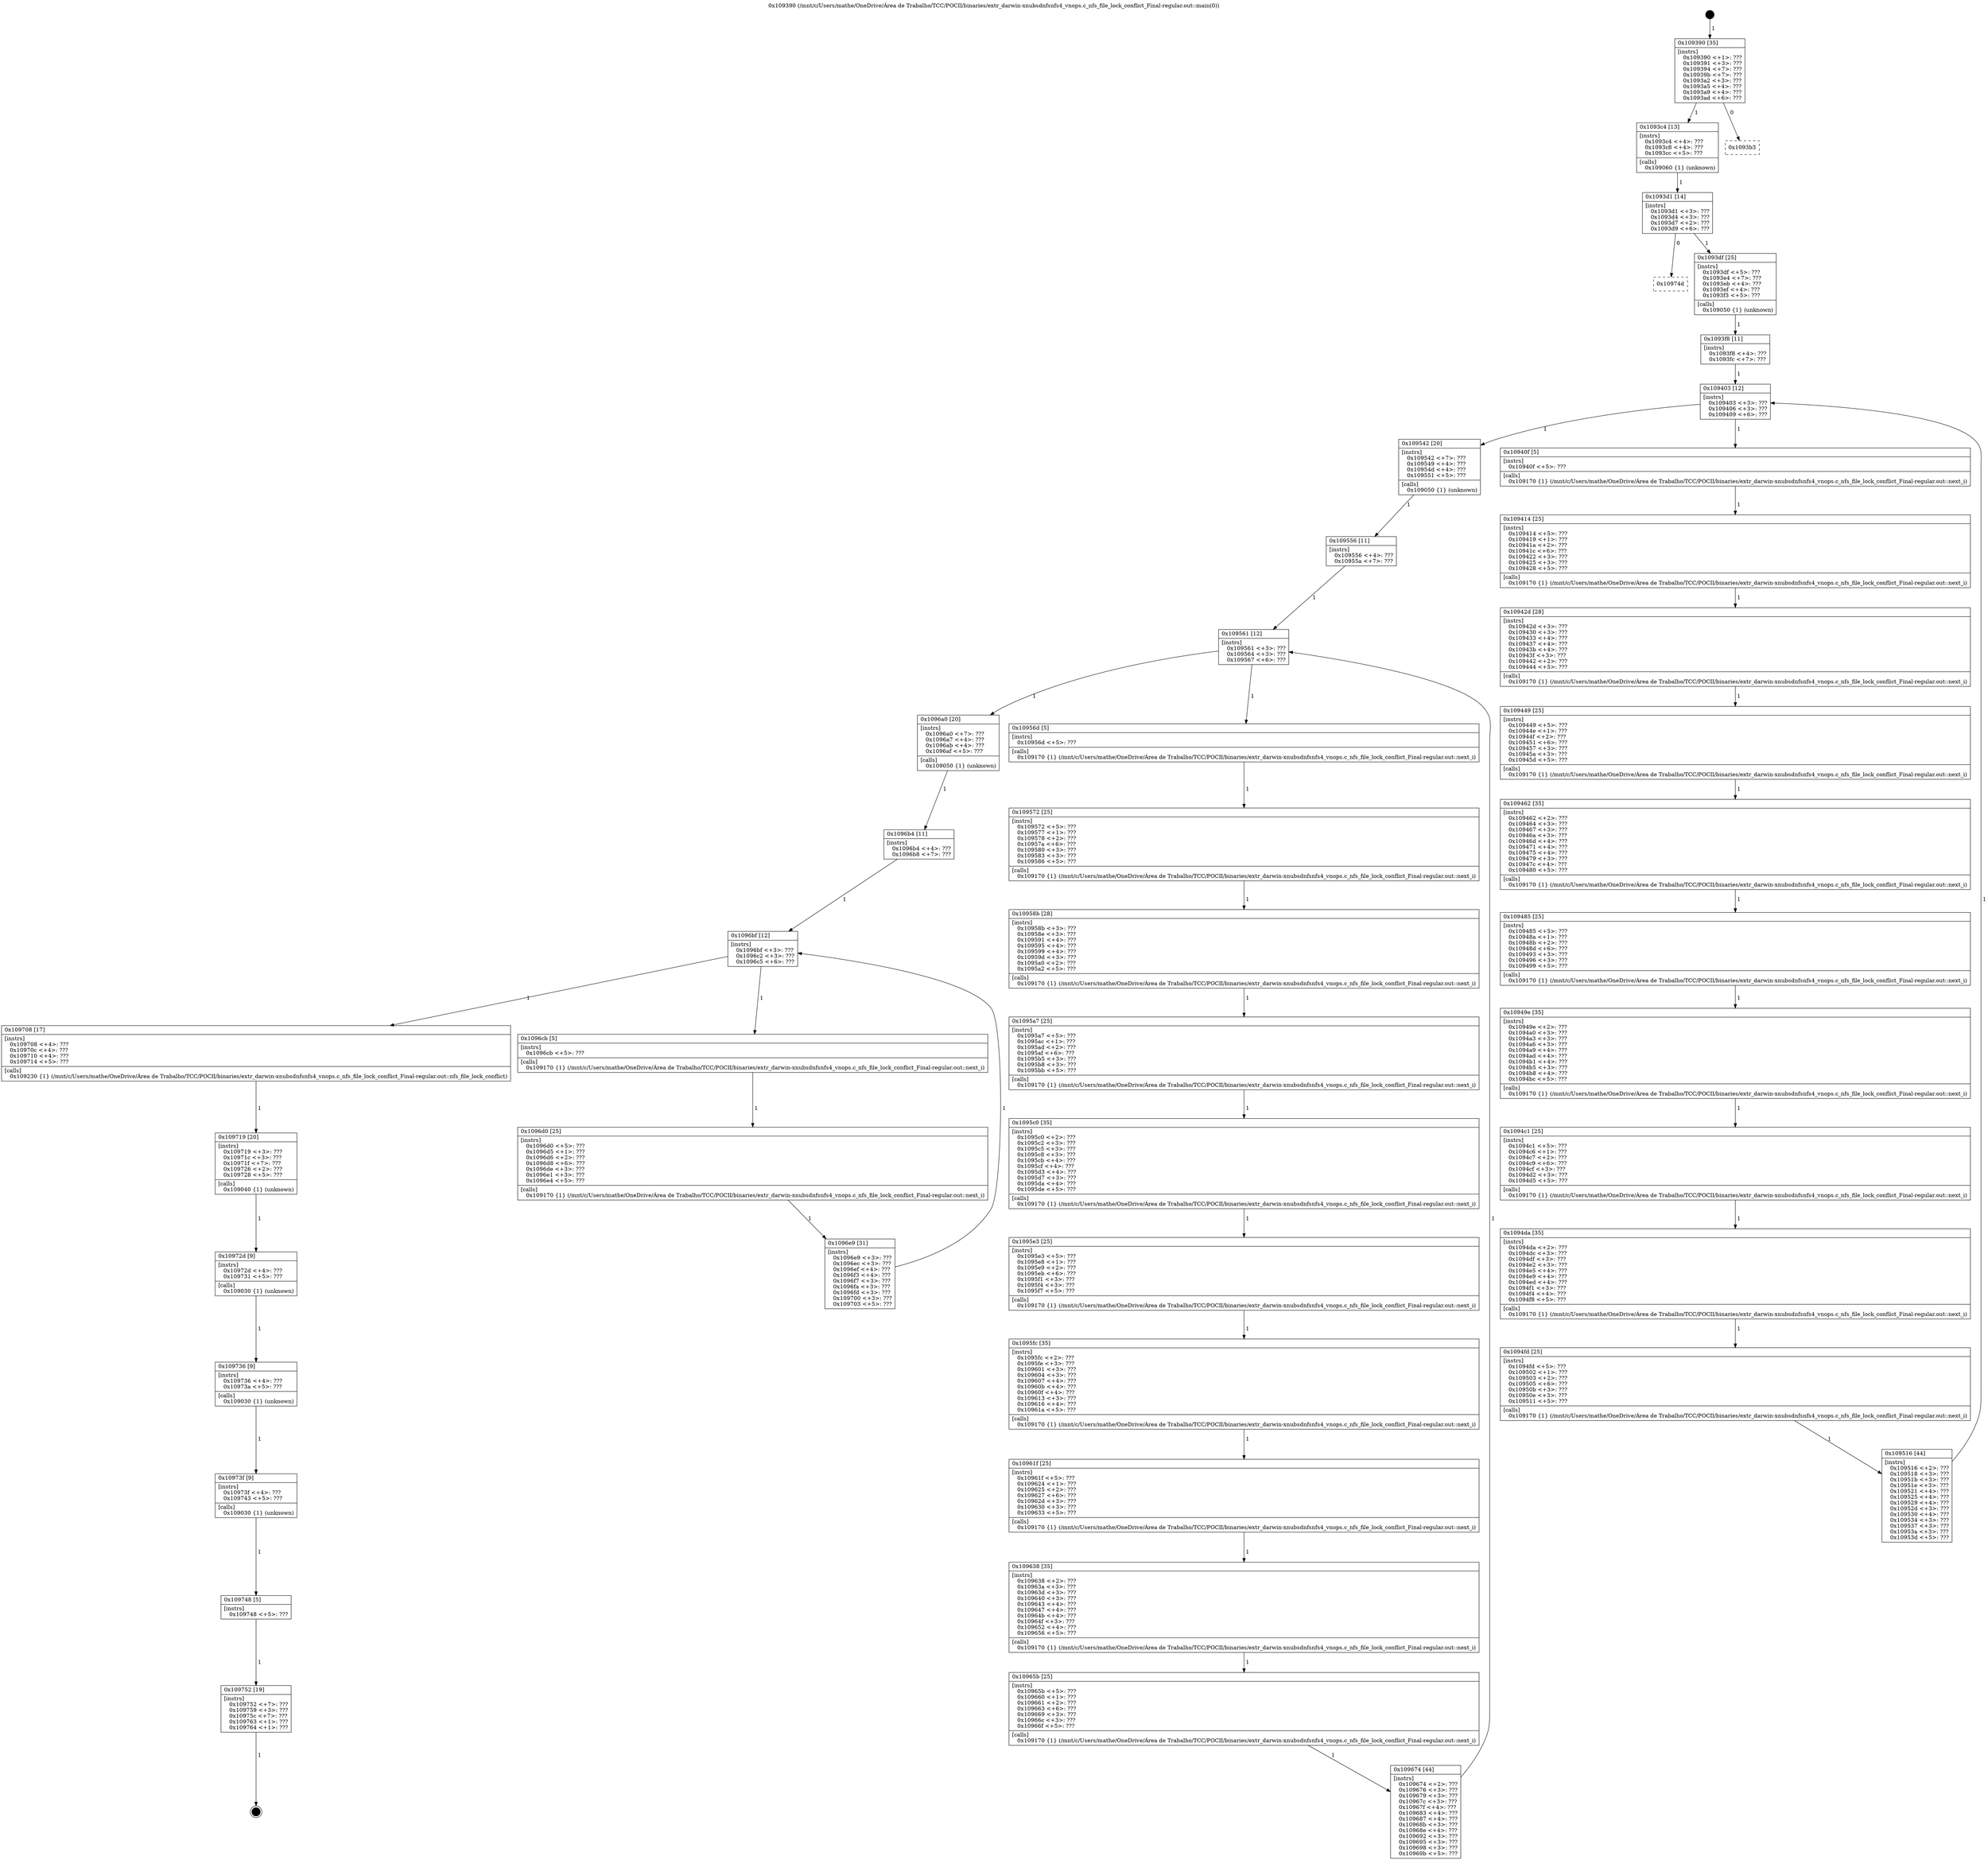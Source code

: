 digraph "0x109390" {
  label = "0x109390 (/mnt/c/Users/mathe/OneDrive/Área de Trabalho/TCC/POCII/binaries/extr_darwin-xnubsdnfsnfs4_vnops.c_nfs_file_lock_conflict_Final-regular.out::main(0))"
  labelloc = "t"
  node[shape=record]

  Entry [label="",width=0.3,height=0.3,shape=circle,fillcolor=black,style=filled]
  "0x109390" [label="{
     0x109390 [35]\l
     | [instrs]\l
     &nbsp;&nbsp;0x109390 \<+1\>: ???\l
     &nbsp;&nbsp;0x109391 \<+3\>: ???\l
     &nbsp;&nbsp;0x109394 \<+7\>: ???\l
     &nbsp;&nbsp;0x10939b \<+7\>: ???\l
     &nbsp;&nbsp;0x1093a2 \<+3\>: ???\l
     &nbsp;&nbsp;0x1093a5 \<+4\>: ???\l
     &nbsp;&nbsp;0x1093a9 \<+4\>: ???\l
     &nbsp;&nbsp;0x1093ad \<+6\>: ???\l
  }"]
  "0x1093c4" [label="{
     0x1093c4 [13]\l
     | [instrs]\l
     &nbsp;&nbsp;0x1093c4 \<+4\>: ???\l
     &nbsp;&nbsp;0x1093c8 \<+4\>: ???\l
     &nbsp;&nbsp;0x1093cc \<+5\>: ???\l
     | [calls]\l
     &nbsp;&nbsp;0x109060 \{1\} (unknown)\l
  }"]
  "0x1093b3" [label="{
     0x1093b3\l
  }", style=dashed]
  "0x1093d1" [label="{
     0x1093d1 [14]\l
     | [instrs]\l
     &nbsp;&nbsp;0x1093d1 \<+3\>: ???\l
     &nbsp;&nbsp;0x1093d4 \<+3\>: ???\l
     &nbsp;&nbsp;0x1093d7 \<+2\>: ???\l
     &nbsp;&nbsp;0x1093d9 \<+6\>: ???\l
  }"]
  "0x10974d" [label="{
     0x10974d\l
  }", style=dashed]
  "0x1093df" [label="{
     0x1093df [25]\l
     | [instrs]\l
     &nbsp;&nbsp;0x1093df \<+5\>: ???\l
     &nbsp;&nbsp;0x1093e4 \<+7\>: ???\l
     &nbsp;&nbsp;0x1093eb \<+4\>: ???\l
     &nbsp;&nbsp;0x1093ef \<+4\>: ???\l
     &nbsp;&nbsp;0x1093f3 \<+5\>: ???\l
     | [calls]\l
     &nbsp;&nbsp;0x109050 \{1\} (unknown)\l
  }"]
  Exit [label="",width=0.3,height=0.3,shape=circle,fillcolor=black,style=filled,peripheries=2]
  "0x109403" [label="{
     0x109403 [12]\l
     | [instrs]\l
     &nbsp;&nbsp;0x109403 \<+3\>: ???\l
     &nbsp;&nbsp;0x109406 \<+3\>: ???\l
     &nbsp;&nbsp;0x109409 \<+6\>: ???\l
  }"]
  "0x109542" [label="{
     0x109542 [20]\l
     | [instrs]\l
     &nbsp;&nbsp;0x109542 \<+7\>: ???\l
     &nbsp;&nbsp;0x109549 \<+4\>: ???\l
     &nbsp;&nbsp;0x10954d \<+4\>: ???\l
     &nbsp;&nbsp;0x109551 \<+5\>: ???\l
     | [calls]\l
     &nbsp;&nbsp;0x109050 \{1\} (unknown)\l
  }"]
  "0x10940f" [label="{
     0x10940f [5]\l
     | [instrs]\l
     &nbsp;&nbsp;0x10940f \<+5\>: ???\l
     | [calls]\l
     &nbsp;&nbsp;0x109170 \{1\} (/mnt/c/Users/mathe/OneDrive/Área de Trabalho/TCC/POCII/binaries/extr_darwin-xnubsdnfsnfs4_vnops.c_nfs_file_lock_conflict_Final-regular.out::next_i)\l
  }"]
  "0x109414" [label="{
     0x109414 [25]\l
     | [instrs]\l
     &nbsp;&nbsp;0x109414 \<+5\>: ???\l
     &nbsp;&nbsp;0x109419 \<+1\>: ???\l
     &nbsp;&nbsp;0x10941a \<+2\>: ???\l
     &nbsp;&nbsp;0x10941c \<+6\>: ???\l
     &nbsp;&nbsp;0x109422 \<+3\>: ???\l
     &nbsp;&nbsp;0x109425 \<+3\>: ???\l
     &nbsp;&nbsp;0x109428 \<+5\>: ???\l
     | [calls]\l
     &nbsp;&nbsp;0x109170 \{1\} (/mnt/c/Users/mathe/OneDrive/Área de Trabalho/TCC/POCII/binaries/extr_darwin-xnubsdnfsnfs4_vnops.c_nfs_file_lock_conflict_Final-regular.out::next_i)\l
  }"]
  "0x10942d" [label="{
     0x10942d [28]\l
     | [instrs]\l
     &nbsp;&nbsp;0x10942d \<+3\>: ???\l
     &nbsp;&nbsp;0x109430 \<+3\>: ???\l
     &nbsp;&nbsp;0x109433 \<+4\>: ???\l
     &nbsp;&nbsp;0x109437 \<+4\>: ???\l
     &nbsp;&nbsp;0x10943b \<+4\>: ???\l
     &nbsp;&nbsp;0x10943f \<+3\>: ???\l
     &nbsp;&nbsp;0x109442 \<+2\>: ???\l
     &nbsp;&nbsp;0x109444 \<+5\>: ???\l
     | [calls]\l
     &nbsp;&nbsp;0x109170 \{1\} (/mnt/c/Users/mathe/OneDrive/Área de Trabalho/TCC/POCII/binaries/extr_darwin-xnubsdnfsnfs4_vnops.c_nfs_file_lock_conflict_Final-regular.out::next_i)\l
  }"]
  "0x109449" [label="{
     0x109449 [25]\l
     | [instrs]\l
     &nbsp;&nbsp;0x109449 \<+5\>: ???\l
     &nbsp;&nbsp;0x10944e \<+1\>: ???\l
     &nbsp;&nbsp;0x10944f \<+2\>: ???\l
     &nbsp;&nbsp;0x109451 \<+6\>: ???\l
     &nbsp;&nbsp;0x109457 \<+3\>: ???\l
     &nbsp;&nbsp;0x10945a \<+3\>: ???\l
     &nbsp;&nbsp;0x10945d \<+5\>: ???\l
     | [calls]\l
     &nbsp;&nbsp;0x109170 \{1\} (/mnt/c/Users/mathe/OneDrive/Área de Trabalho/TCC/POCII/binaries/extr_darwin-xnubsdnfsnfs4_vnops.c_nfs_file_lock_conflict_Final-regular.out::next_i)\l
  }"]
  "0x109462" [label="{
     0x109462 [35]\l
     | [instrs]\l
     &nbsp;&nbsp;0x109462 \<+2\>: ???\l
     &nbsp;&nbsp;0x109464 \<+3\>: ???\l
     &nbsp;&nbsp;0x109467 \<+3\>: ???\l
     &nbsp;&nbsp;0x10946a \<+3\>: ???\l
     &nbsp;&nbsp;0x10946d \<+4\>: ???\l
     &nbsp;&nbsp;0x109471 \<+4\>: ???\l
     &nbsp;&nbsp;0x109475 \<+4\>: ???\l
     &nbsp;&nbsp;0x109479 \<+3\>: ???\l
     &nbsp;&nbsp;0x10947c \<+4\>: ???\l
     &nbsp;&nbsp;0x109480 \<+5\>: ???\l
     | [calls]\l
     &nbsp;&nbsp;0x109170 \{1\} (/mnt/c/Users/mathe/OneDrive/Área de Trabalho/TCC/POCII/binaries/extr_darwin-xnubsdnfsnfs4_vnops.c_nfs_file_lock_conflict_Final-regular.out::next_i)\l
  }"]
  "0x109485" [label="{
     0x109485 [25]\l
     | [instrs]\l
     &nbsp;&nbsp;0x109485 \<+5\>: ???\l
     &nbsp;&nbsp;0x10948a \<+1\>: ???\l
     &nbsp;&nbsp;0x10948b \<+2\>: ???\l
     &nbsp;&nbsp;0x10948d \<+6\>: ???\l
     &nbsp;&nbsp;0x109493 \<+3\>: ???\l
     &nbsp;&nbsp;0x109496 \<+3\>: ???\l
     &nbsp;&nbsp;0x109499 \<+5\>: ???\l
     | [calls]\l
     &nbsp;&nbsp;0x109170 \{1\} (/mnt/c/Users/mathe/OneDrive/Área de Trabalho/TCC/POCII/binaries/extr_darwin-xnubsdnfsnfs4_vnops.c_nfs_file_lock_conflict_Final-regular.out::next_i)\l
  }"]
  "0x10949e" [label="{
     0x10949e [35]\l
     | [instrs]\l
     &nbsp;&nbsp;0x10949e \<+2\>: ???\l
     &nbsp;&nbsp;0x1094a0 \<+3\>: ???\l
     &nbsp;&nbsp;0x1094a3 \<+3\>: ???\l
     &nbsp;&nbsp;0x1094a6 \<+3\>: ???\l
     &nbsp;&nbsp;0x1094a9 \<+4\>: ???\l
     &nbsp;&nbsp;0x1094ad \<+4\>: ???\l
     &nbsp;&nbsp;0x1094b1 \<+4\>: ???\l
     &nbsp;&nbsp;0x1094b5 \<+3\>: ???\l
     &nbsp;&nbsp;0x1094b8 \<+4\>: ???\l
     &nbsp;&nbsp;0x1094bc \<+5\>: ???\l
     | [calls]\l
     &nbsp;&nbsp;0x109170 \{1\} (/mnt/c/Users/mathe/OneDrive/Área de Trabalho/TCC/POCII/binaries/extr_darwin-xnubsdnfsnfs4_vnops.c_nfs_file_lock_conflict_Final-regular.out::next_i)\l
  }"]
  "0x1094c1" [label="{
     0x1094c1 [25]\l
     | [instrs]\l
     &nbsp;&nbsp;0x1094c1 \<+5\>: ???\l
     &nbsp;&nbsp;0x1094c6 \<+1\>: ???\l
     &nbsp;&nbsp;0x1094c7 \<+2\>: ???\l
     &nbsp;&nbsp;0x1094c9 \<+6\>: ???\l
     &nbsp;&nbsp;0x1094cf \<+3\>: ???\l
     &nbsp;&nbsp;0x1094d2 \<+3\>: ???\l
     &nbsp;&nbsp;0x1094d5 \<+5\>: ???\l
     | [calls]\l
     &nbsp;&nbsp;0x109170 \{1\} (/mnt/c/Users/mathe/OneDrive/Área de Trabalho/TCC/POCII/binaries/extr_darwin-xnubsdnfsnfs4_vnops.c_nfs_file_lock_conflict_Final-regular.out::next_i)\l
  }"]
  "0x1094da" [label="{
     0x1094da [35]\l
     | [instrs]\l
     &nbsp;&nbsp;0x1094da \<+2\>: ???\l
     &nbsp;&nbsp;0x1094dc \<+3\>: ???\l
     &nbsp;&nbsp;0x1094df \<+3\>: ???\l
     &nbsp;&nbsp;0x1094e2 \<+3\>: ???\l
     &nbsp;&nbsp;0x1094e5 \<+4\>: ???\l
     &nbsp;&nbsp;0x1094e9 \<+4\>: ???\l
     &nbsp;&nbsp;0x1094ed \<+4\>: ???\l
     &nbsp;&nbsp;0x1094f1 \<+3\>: ???\l
     &nbsp;&nbsp;0x1094f4 \<+4\>: ???\l
     &nbsp;&nbsp;0x1094f8 \<+5\>: ???\l
     | [calls]\l
     &nbsp;&nbsp;0x109170 \{1\} (/mnt/c/Users/mathe/OneDrive/Área de Trabalho/TCC/POCII/binaries/extr_darwin-xnubsdnfsnfs4_vnops.c_nfs_file_lock_conflict_Final-regular.out::next_i)\l
  }"]
  "0x1094fd" [label="{
     0x1094fd [25]\l
     | [instrs]\l
     &nbsp;&nbsp;0x1094fd \<+5\>: ???\l
     &nbsp;&nbsp;0x109502 \<+1\>: ???\l
     &nbsp;&nbsp;0x109503 \<+2\>: ???\l
     &nbsp;&nbsp;0x109505 \<+6\>: ???\l
     &nbsp;&nbsp;0x10950b \<+3\>: ???\l
     &nbsp;&nbsp;0x10950e \<+3\>: ???\l
     &nbsp;&nbsp;0x109511 \<+5\>: ???\l
     | [calls]\l
     &nbsp;&nbsp;0x109170 \{1\} (/mnt/c/Users/mathe/OneDrive/Área de Trabalho/TCC/POCII/binaries/extr_darwin-xnubsdnfsnfs4_vnops.c_nfs_file_lock_conflict_Final-regular.out::next_i)\l
  }"]
  "0x109516" [label="{
     0x109516 [44]\l
     | [instrs]\l
     &nbsp;&nbsp;0x109516 \<+2\>: ???\l
     &nbsp;&nbsp;0x109518 \<+3\>: ???\l
     &nbsp;&nbsp;0x10951b \<+3\>: ???\l
     &nbsp;&nbsp;0x10951e \<+3\>: ???\l
     &nbsp;&nbsp;0x109521 \<+4\>: ???\l
     &nbsp;&nbsp;0x109525 \<+4\>: ???\l
     &nbsp;&nbsp;0x109529 \<+4\>: ???\l
     &nbsp;&nbsp;0x10952d \<+3\>: ???\l
     &nbsp;&nbsp;0x109530 \<+4\>: ???\l
     &nbsp;&nbsp;0x109534 \<+3\>: ???\l
     &nbsp;&nbsp;0x109537 \<+3\>: ???\l
     &nbsp;&nbsp;0x10953a \<+3\>: ???\l
     &nbsp;&nbsp;0x10953d \<+5\>: ???\l
  }"]
  "0x1093f8" [label="{
     0x1093f8 [11]\l
     | [instrs]\l
     &nbsp;&nbsp;0x1093f8 \<+4\>: ???\l
     &nbsp;&nbsp;0x1093fc \<+7\>: ???\l
  }"]
  "0x109561" [label="{
     0x109561 [12]\l
     | [instrs]\l
     &nbsp;&nbsp;0x109561 \<+3\>: ???\l
     &nbsp;&nbsp;0x109564 \<+3\>: ???\l
     &nbsp;&nbsp;0x109567 \<+6\>: ???\l
  }"]
  "0x1096a0" [label="{
     0x1096a0 [20]\l
     | [instrs]\l
     &nbsp;&nbsp;0x1096a0 \<+7\>: ???\l
     &nbsp;&nbsp;0x1096a7 \<+4\>: ???\l
     &nbsp;&nbsp;0x1096ab \<+4\>: ???\l
     &nbsp;&nbsp;0x1096af \<+5\>: ???\l
     | [calls]\l
     &nbsp;&nbsp;0x109050 \{1\} (unknown)\l
  }"]
  "0x10956d" [label="{
     0x10956d [5]\l
     | [instrs]\l
     &nbsp;&nbsp;0x10956d \<+5\>: ???\l
     | [calls]\l
     &nbsp;&nbsp;0x109170 \{1\} (/mnt/c/Users/mathe/OneDrive/Área de Trabalho/TCC/POCII/binaries/extr_darwin-xnubsdnfsnfs4_vnops.c_nfs_file_lock_conflict_Final-regular.out::next_i)\l
  }"]
  "0x109572" [label="{
     0x109572 [25]\l
     | [instrs]\l
     &nbsp;&nbsp;0x109572 \<+5\>: ???\l
     &nbsp;&nbsp;0x109577 \<+1\>: ???\l
     &nbsp;&nbsp;0x109578 \<+2\>: ???\l
     &nbsp;&nbsp;0x10957a \<+6\>: ???\l
     &nbsp;&nbsp;0x109580 \<+3\>: ???\l
     &nbsp;&nbsp;0x109583 \<+3\>: ???\l
     &nbsp;&nbsp;0x109586 \<+5\>: ???\l
     | [calls]\l
     &nbsp;&nbsp;0x109170 \{1\} (/mnt/c/Users/mathe/OneDrive/Área de Trabalho/TCC/POCII/binaries/extr_darwin-xnubsdnfsnfs4_vnops.c_nfs_file_lock_conflict_Final-regular.out::next_i)\l
  }"]
  "0x10958b" [label="{
     0x10958b [28]\l
     | [instrs]\l
     &nbsp;&nbsp;0x10958b \<+3\>: ???\l
     &nbsp;&nbsp;0x10958e \<+3\>: ???\l
     &nbsp;&nbsp;0x109591 \<+4\>: ???\l
     &nbsp;&nbsp;0x109595 \<+4\>: ???\l
     &nbsp;&nbsp;0x109599 \<+4\>: ???\l
     &nbsp;&nbsp;0x10959d \<+3\>: ???\l
     &nbsp;&nbsp;0x1095a0 \<+2\>: ???\l
     &nbsp;&nbsp;0x1095a2 \<+5\>: ???\l
     | [calls]\l
     &nbsp;&nbsp;0x109170 \{1\} (/mnt/c/Users/mathe/OneDrive/Área de Trabalho/TCC/POCII/binaries/extr_darwin-xnubsdnfsnfs4_vnops.c_nfs_file_lock_conflict_Final-regular.out::next_i)\l
  }"]
  "0x1095a7" [label="{
     0x1095a7 [25]\l
     | [instrs]\l
     &nbsp;&nbsp;0x1095a7 \<+5\>: ???\l
     &nbsp;&nbsp;0x1095ac \<+1\>: ???\l
     &nbsp;&nbsp;0x1095ad \<+2\>: ???\l
     &nbsp;&nbsp;0x1095af \<+6\>: ???\l
     &nbsp;&nbsp;0x1095b5 \<+3\>: ???\l
     &nbsp;&nbsp;0x1095b8 \<+3\>: ???\l
     &nbsp;&nbsp;0x1095bb \<+5\>: ???\l
     | [calls]\l
     &nbsp;&nbsp;0x109170 \{1\} (/mnt/c/Users/mathe/OneDrive/Área de Trabalho/TCC/POCII/binaries/extr_darwin-xnubsdnfsnfs4_vnops.c_nfs_file_lock_conflict_Final-regular.out::next_i)\l
  }"]
  "0x1095c0" [label="{
     0x1095c0 [35]\l
     | [instrs]\l
     &nbsp;&nbsp;0x1095c0 \<+2\>: ???\l
     &nbsp;&nbsp;0x1095c2 \<+3\>: ???\l
     &nbsp;&nbsp;0x1095c5 \<+3\>: ???\l
     &nbsp;&nbsp;0x1095c8 \<+3\>: ???\l
     &nbsp;&nbsp;0x1095cb \<+4\>: ???\l
     &nbsp;&nbsp;0x1095cf \<+4\>: ???\l
     &nbsp;&nbsp;0x1095d3 \<+4\>: ???\l
     &nbsp;&nbsp;0x1095d7 \<+3\>: ???\l
     &nbsp;&nbsp;0x1095da \<+4\>: ???\l
     &nbsp;&nbsp;0x1095de \<+5\>: ???\l
     | [calls]\l
     &nbsp;&nbsp;0x109170 \{1\} (/mnt/c/Users/mathe/OneDrive/Área de Trabalho/TCC/POCII/binaries/extr_darwin-xnubsdnfsnfs4_vnops.c_nfs_file_lock_conflict_Final-regular.out::next_i)\l
  }"]
  "0x1095e3" [label="{
     0x1095e3 [25]\l
     | [instrs]\l
     &nbsp;&nbsp;0x1095e3 \<+5\>: ???\l
     &nbsp;&nbsp;0x1095e8 \<+1\>: ???\l
     &nbsp;&nbsp;0x1095e9 \<+2\>: ???\l
     &nbsp;&nbsp;0x1095eb \<+6\>: ???\l
     &nbsp;&nbsp;0x1095f1 \<+3\>: ???\l
     &nbsp;&nbsp;0x1095f4 \<+3\>: ???\l
     &nbsp;&nbsp;0x1095f7 \<+5\>: ???\l
     | [calls]\l
     &nbsp;&nbsp;0x109170 \{1\} (/mnt/c/Users/mathe/OneDrive/Área de Trabalho/TCC/POCII/binaries/extr_darwin-xnubsdnfsnfs4_vnops.c_nfs_file_lock_conflict_Final-regular.out::next_i)\l
  }"]
  "0x1095fc" [label="{
     0x1095fc [35]\l
     | [instrs]\l
     &nbsp;&nbsp;0x1095fc \<+2\>: ???\l
     &nbsp;&nbsp;0x1095fe \<+3\>: ???\l
     &nbsp;&nbsp;0x109601 \<+3\>: ???\l
     &nbsp;&nbsp;0x109604 \<+3\>: ???\l
     &nbsp;&nbsp;0x109607 \<+4\>: ???\l
     &nbsp;&nbsp;0x10960b \<+4\>: ???\l
     &nbsp;&nbsp;0x10960f \<+4\>: ???\l
     &nbsp;&nbsp;0x109613 \<+3\>: ???\l
     &nbsp;&nbsp;0x109616 \<+4\>: ???\l
     &nbsp;&nbsp;0x10961a \<+5\>: ???\l
     | [calls]\l
     &nbsp;&nbsp;0x109170 \{1\} (/mnt/c/Users/mathe/OneDrive/Área de Trabalho/TCC/POCII/binaries/extr_darwin-xnubsdnfsnfs4_vnops.c_nfs_file_lock_conflict_Final-regular.out::next_i)\l
  }"]
  "0x10961f" [label="{
     0x10961f [25]\l
     | [instrs]\l
     &nbsp;&nbsp;0x10961f \<+5\>: ???\l
     &nbsp;&nbsp;0x109624 \<+1\>: ???\l
     &nbsp;&nbsp;0x109625 \<+2\>: ???\l
     &nbsp;&nbsp;0x109627 \<+6\>: ???\l
     &nbsp;&nbsp;0x10962d \<+3\>: ???\l
     &nbsp;&nbsp;0x109630 \<+3\>: ???\l
     &nbsp;&nbsp;0x109633 \<+5\>: ???\l
     | [calls]\l
     &nbsp;&nbsp;0x109170 \{1\} (/mnt/c/Users/mathe/OneDrive/Área de Trabalho/TCC/POCII/binaries/extr_darwin-xnubsdnfsnfs4_vnops.c_nfs_file_lock_conflict_Final-regular.out::next_i)\l
  }"]
  "0x109638" [label="{
     0x109638 [35]\l
     | [instrs]\l
     &nbsp;&nbsp;0x109638 \<+2\>: ???\l
     &nbsp;&nbsp;0x10963a \<+3\>: ???\l
     &nbsp;&nbsp;0x10963d \<+3\>: ???\l
     &nbsp;&nbsp;0x109640 \<+3\>: ???\l
     &nbsp;&nbsp;0x109643 \<+4\>: ???\l
     &nbsp;&nbsp;0x109647 \<+4\>: ???\l
     &nbsp;&nbsp;0x10964b \<+4\>: ???\l
     &nbsp;&nbsp;0x10964f \<+3\>: ???\l
     &nbsp;&nbsp;0x109652 \<+4\>: ???\l
     &nbsp;&nbsp;0x109656 \<+5\>: ???\l
     | [calls]\l
     &nbsp;&nbsp;0x109170 \{1\} (/mnt/c/Users/mathe/OneDrive/Área de Trabalho/TCC/POCII/binaries/extr_darwin-xnubsdnfsnfs4_vnops.c_nfs_file_lock_conflict_Final-regular.out::next_i)\l
  }"]
  "0x10965b" [label="{
     0x10965b [25]\l
     | [instrs]\l
     &nbsp;&nbsp;0x10965b \<+5\>: ???\l
     &nbsp;&nbsp;0x109660 \<+1\>: ???\l
     &nbsp;&nbsp;0x109661 \<+2\>: ???\l
     &nbsp;&nbsp;0x109663 \<+6\>: ???\l
     &nbsp;&nbsp;0x109669 \<+3\>: ???\l
     &nbsp;&nbsp;0x10966c \<+3\>: ???\l
     &nbsp;&nbsp;0x10966f \<+5\>: ???\l
     | [calls]\l
     &nbsp;&nbsp;0x109170 \{1\} (/mnt/c/Users/mathe/OneDrive/Área de Trabalho/TCC/POCII/binaries/extr_darwin-xnubsdnfsnfs4_vnops.c_nfs_file_lock_conflict_Final-regular.out::next_i)\l
  }"]
  "0x109674" [label="{
     0x109674 [44]\l
     | [instrs]\l
     &nbsp;&nbsp;0x109674 \<+2\>: ???\l
     &nbsp;&nbsp;0x109676 \<+3\>: ???\l
     &nbsp;&nbsp;0x109679 \<+3\>: ???\l
     &nbsp;&nbsp;0x10967c \<+3\>: ???\l
     &nbsp;&nbsp;0x10967f \<+4\>: ???\l
     &nbsp;&nbsp;0x109683 \<+4\>: ???\l
     &nbsp;&nbsp;0x109687 \<+4\>: ???\l
     &nbsp;&nbsp;0x10968b \<+3\>: ???\l
     &nbsp;&nbsp;0x10968e \<+4\>: ???\l
     &nbsp;&nbsp;0x109692 \<+3\>: ???\l
     &nbsp;&nbsp;0x109695 \<+3\>: ???\l
     &nbsp;&nbsp;0x109698 \<+3\>: ???\l
     &nbsp;&nbsp;0x10969b \<+5\>: ???\l
  }"]
  "0x109556" [label="{
     0x109556 [11]\l
     | [instrs]\l
     &nbsp;&nbsp;0x109556 \<+4\>: ???\l
     &nbsp;&nbsp;0x10955a \<+7\>: ???\l
  }"]
  "0x1096bf" [label="{
     0x1096bf [12]\l
     | [instrs]\l
     &nbsp;&nbsp;0x1096bf \<+3\>: ???\l
     &nbsp;&nbsp;0x1096c2 \<+3\>: ???\l
     &nbsp;&nbsp;0x1096c5 \<+6\>: ???\l
  }"]
  "0x109708" [label="{
     0x109708 [17]\l
     | [instrs]\l
     &nbsp;&nbsp;0x109708 \<+4\>: ???\l
     &nbsp;&nbsp;0x10970c \<+4\>: ???\l
     &nbsp;&nbsp;0x109710 \<+4\>: ???\l
     &nbsp;&nbsp;0x109714 \<+5\>: ???\l
     | [calls]\l
     &nbsp;&nbsp;0x109230 \{1\} (/mnt/c/Users/mathe/OneDrive/Área de Trabalho/TCC/POCII/binaries/extr_darwin-xnubsdnfsnfs4_vnops.c_nfs_file_lock_conflict_Final-regular.out::nfs_file_lock_conflict)\l
  }"]
  "0x1096cb" [label="{
     0x1096cb [5]\l
     | [instrs]\l
     &nbsp;&nbsp;0x1096cb \<+5\>: ???\l
     | [calls]\l
     &nbsp;&nbsp;0x109170 \{1\} (/mnt/c/Users/mathe/OneDrive/Área de Trabalho/TCC/POCII/binaries/extr_darwin-xnubsdnfsnfs4_vnops.c_nfs_file_lock_conflict_Final-regular.out::next_i)\l
  }"]
  "0x1096d0" [label="{
     0x1096d0 [25]\l
     | [instrs]\l
     &nbsp;&nbsp;0x1096d0 \<+5\>: ???\l
     &nbsp;&nbsp;0x1096d5 \<+1\>: ???\l
     &nbsp;&nbsp;0x1096d6 \<+2\>: ???\l
     &nbsp;&nbsp;0x1096d8 \<+6\>: ???\l
     &nbsp;&nbsp;0x1096de \<+3\>: ???\l
     &nbsp;&nbsp;0x1096e1 \<+3\>: ???\l
     &nbsp;&nbsp;0x1096e4 \<+5\>: ???\l
     | [calls]\l
     &nbsp;&nbsp;0x109170 \{1\} (/mnt/c/Users/mathe/OneDrive/Área de Trabalho/TCC/POCII/binaries/extr_darwin-xnubsdnfsnfs4_vnops.c_nfs_file_lock_conflict_Final-regular.out::next_i)\l
  }"]
  "0x1096e9" [label="{
     0x1096e9 [31]\l
     | [instrs]\l
     &nbsp;&nbsp;0x1096e9 \<+3\>: ???\l
     &nbsp;&nbsp;0x1096ec \<+3\>: ???\l
     &nbsp;&nbsp;0x1096ef \<+4\>: ???\l
     &nbsp;&nbsp;0x1096f3 \<+4\>: ???\l
     &nbsp;&nbsp;0x1096f7 \<+3\>: ???\l
     &nbsp;&nbsp;0x1096fa \<+3\>: ???\l
     &nbsp;&nbsp;0x1096fd \<+3\>: ???\l
     &nbsp;&nbsp;0x109700 \<+3\>: ???\l
     &nbsp;&nbsp;0x109703 \<+5\>: ???\l
  }"]
  "0x1096b4" [label="{
     0x1096b4 [11]\l
     | [instrs]\l
     &nbsp;&nbsp;0x1096b4 \<+4\>: ???\l
     &nbsp;&nbsp;0x1096b8 \<+7\>: ???\l
  }"]
  "0x109719" [label="{
     0x109719 [20]\l
     | [instrs]\l
     &nbsp;&nbsp;0x109719 \<+3\>: ???\l
     &nbsp;&nbsp;0x10971c \<+3\>: ???\l
     &nbsp;&nbsp;0x10971f \<+7\>: ???\l
     &nbsp;&nbsp;0x109726 \<+2\>: ???\l
     &nbsp;&nbsp;0x109728 \<+5\>: ???\l
     | [calls]\l
     &nbsp;&nbsp;0x109040 \{1\} (unknown)\l
  }"]
  "0x10972d" [label="{
     0x10972d [9]\l
     | [instrs]\l
     &nbsp;&nbsp;0x10972d \<+4\>: ???\l
     &nbsp;&nbsp;0x109731 \<+5\>: ???\l
     | [calls]\l
     &nbsp;&nbsp;0x109030 \{1\} (unknown)\l
  }"]
  "0x109736" [label="{
     0x109736 [9]\l
     | [instrs]\l
     &nbsp;&nbsp;0x109736 \<+4\>: ???\l
     &nbsp;&nbsp;0x10973a \<+5\>: ???\l
     | [calls]\l
     &nbsp;&nbsp;0x109030 \{1\} (unknown)\l
  }"]
  "0x10973f" [label="{
     0x10973f [9]\l
     | [instrs]\l
     &nbsp;&nbsp;0x10973f \<+4\>: ???\l
     &nbsp;&nbsp;0x109743 \<+5\>: ???\l
     | [calls]\l
     &nbsp;&nbsp;0x109030 \{1\} (unknown)\l
  }"]
  "0x109748" [label="{
     0x109748 [5]\l
     | [instrs]\l
     &nbsp;&nbsp;0x109748 \<+5\>: ???\l
  }"]
  "0x109752" [label="{
     0x109752 [19]\l
     | [instrs]\l
     &nbsp;&nbsp;0x109752 \<+7\>: ???\l
     &nbsp;&nbsp;0x109759 \<+3\>: ???\l
     &nbsp;&nbsp;0x10975c \<+7\>: ???\l
     &nbsp;&nbsp;0x109763 \<+1\>: ???\l
     &nbsp;&nbsp;0x109764 \<+1\>: ???\l
  }"]
  Entry -> "0x109390" [label=" 1"]
  "0x109390" -> "0x1093c4" [label=" 1"]
  "0x109390" -> "0x1093b3" [label=" 0"]
  "0x1093c4" -> "0x1093d1" [label=" 1"]
  "0x1093d1" -> "0x10974d" [label=" 0"]
  "0x1093d1" -> "0x1093df" [label=" 1"]
  "0x109752" -> Exit [label=" 1"]
  "0x1093df" -> "0x1093f8" [label=" 1"]
  "0x109403" -> "0x109542" [label=" 1"]
  "0x109403" -> "0x10940f" [label=" 1"]
  "0x10940f" -> "0x109414" [label=" 1"]
  "0x109414" -> "0x10942d" [label=" 1"]
  "0x10942d" -> "0x109449" [label=" 1"]
  "0x109449" -> "0x109462" [label=" 1"]
  "0x109462" -> "0x109485" [label=" 1"]
  "0x109485" -> "0x10949e" [label=" 1"]
  "0x10949e" -> "0x1094c1" [label=" 1"]
  "0x1094c1" -> "0x1094da" [label=" 1"]
  "0x1094da" -> "0x1094fd" [label=" 1"]
  "0x1094fd" -> "0x109516" [label=" 1"]
  "0x1093f8" -> "0x109403" [label=" 1"]
  "0x109516" -> "0x109403" [label=" 1"]
  "0x109542" -> "0x109556" [label=" 1"]
  "0x109561" -> "0x1096a0" [label=" 1"]
  "0x109561" -> "0x10956d" [label=" 1"]
  "0x10956d" -> "0x109572" [label=" 1"]
  "0x109572" -> "0x10958b" [label=" 1"]
  "0x10958b" -> "0x1095a7" [label=" 1"]
  "0x1095a7" -> "0x1095c0" [label=" 1"]
  "0x1095c0" -> "0x1095e3" [label=" 1"]
  "0x1095e3" -> "0x1095fc" [label=" 1"]
  "0x1095fc" -> "0x10961f" [label=" 1"]
  "0x10961f" -> "0x109638" [label=" 1"]
  "0x109638" -> "0x10965b" [label=" 1"]
  "0x10965b" -> "0x109674" [label=" 1"]
  "0x109556" -> "0x109561" [label=" 1"]
  "0x109674" -> "0x109561" [label=" 1"]
  "0x1096a0" -> "0x1096b4" [label=" 1"]
  "0x1096bf" -> "0x109708" [label=" 1"]
  "0x1096bf" -> "0x1096cb" [label=" 1"]
  "0x1096cb" -> "0x1096d0" [label=" 1"]
  "0x1096d0" -> "0x1096e9" [label=" 1"]
  "0x1096b4" -> "0x1096bf" [label=" 1"]
  "0x1096e9" -> "0x1096bf" [label=" 1"]
  "0x109708" -> "0x109719" [label=" 1"]
  "0x109719" -> "0x10972d" [label=" 1"]
  "0x10972d" -> "0x109736" [label=" 1"]
  "0x109736" -> "0x10973f" [label=" 1"]
  "0x10973f" -> "0x109748" [label=" 1"]
  "0x109748" -> "0x109752" [label=" 1"]
}
